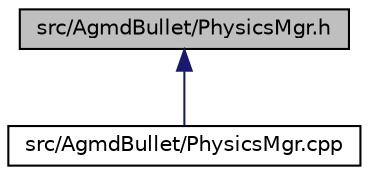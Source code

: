 digraph "src/AgmdBullet/PhysicsMgr.h"
{
  edge [fontname="Helvetica",fontsize="10",labelfontname="Helvetica",labelfontsize="10"];
  node [fontname="Helvetica",fontsize="10",shape=record];
  Node1 [label="src/AgmdBullet/PhysicsMgr.h",height=0.2,width=0.4,color="black", fillcolor="grey75", style="filled" fontcolor="black"];
  Node1 -> Node2 [dir="back",color="midnightblue",fontsize="10",style="solid"];
  Node2 [label="src/AgmdBullet/PhysicsMgr.cpp",height=0.2,width=0.4,color="black", fillcolor="white", style="filled",URL="$_agmd_bullet_2_physics_mgr_8cpp.html"];
}
